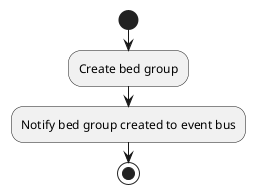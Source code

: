 @startuml Create bed group
start
:Create bed group;
:Notify bed group created to event bus;
stop
@enduml